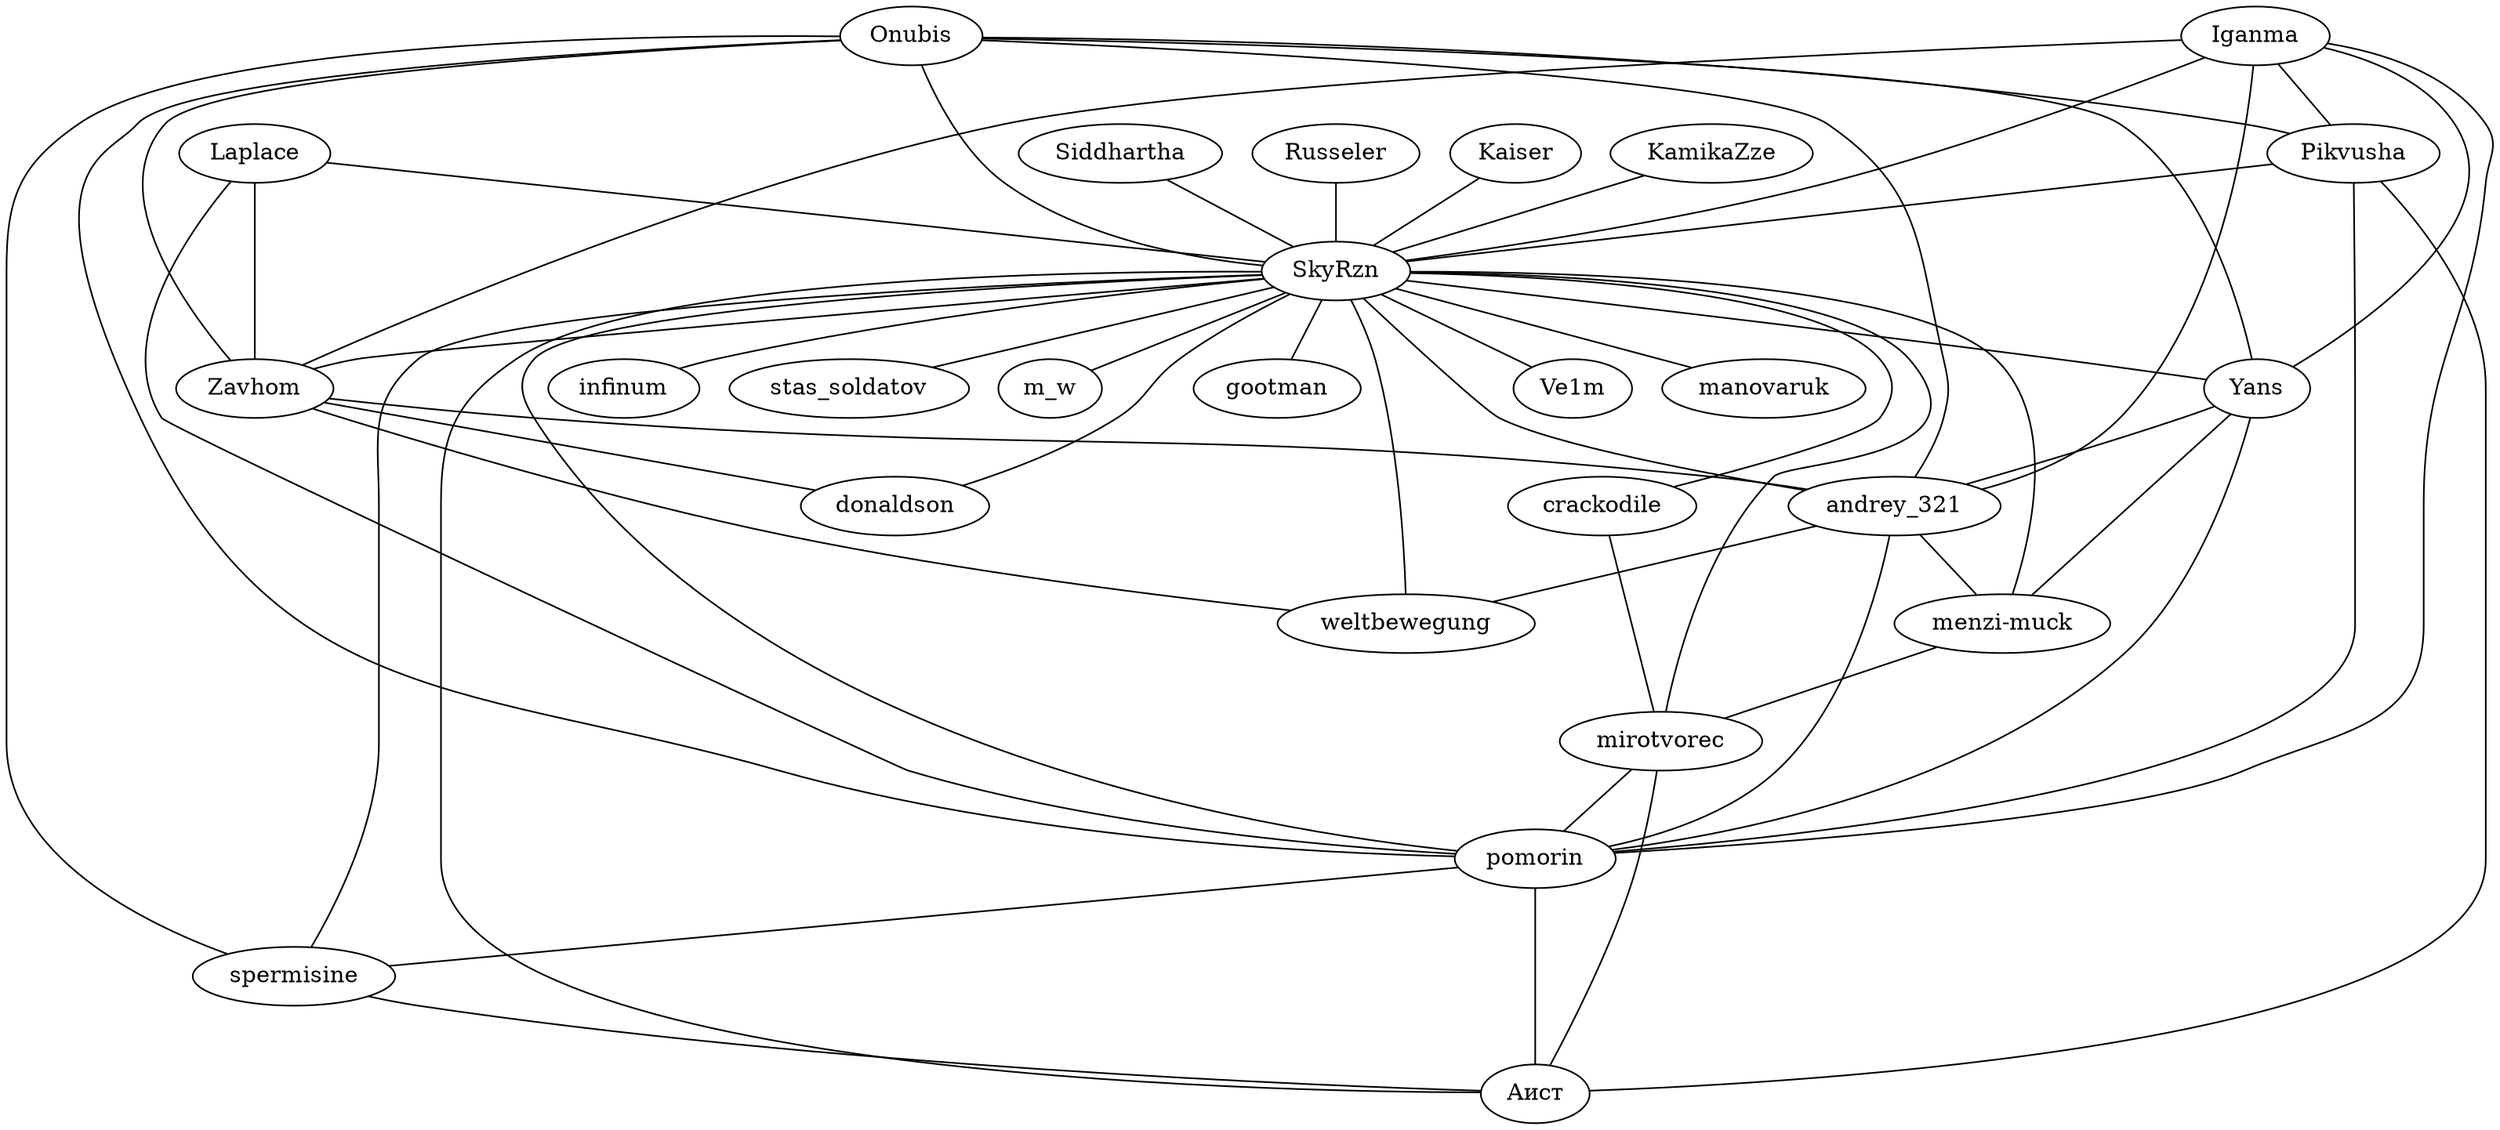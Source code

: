 graph G {
"Pikvusha" -- "Аист";
"Zavhom" -- "weltbewegung";
"Onubis" -- "pomorin";
"Siddhartha" -- "SkyRzn";
"mirotvorec" -- "Аист";
"Yans" -- "menzi-muck";
"Yans" -- "pomorin";
"Laplace" -- "Zavhom";
"SkyRzn" -- "Ve1m";
"SkyRzn" -- "manovaruk";
"SkyRzn" -- "Yans";
"SkyRzn" -- "menzi-muck";
"Pikvusha" -- "SkyRzn";
"pomorin" -- "Аист";
"SkyRzn" -- "infinum";
"Laplace" -- "pomorin";
"crackodile" -- "mirotvorec";
"pomorin" -- "spermisine";
"SkyRzn" -- "Zavhom";
"Yans" -- "andrey_321";
"SkyRzn" -- "spermisine";
"andrey_321" -- "menzi-muck";
"Iganma" -- "Pikvusha";
"menzi-muck" -- "mirotvorec";
"Iganma" -- "SkyRzn";
"Onubis" -- "Yans";
"Iganma" -- "pomorin";
"Iganma" -- "Yans";
"Onubis" -- "andrey_321";
"Onubis" -- "SkyRzn";
"Onubis" -- "Zavhom";
"Onubis" -- "Pikvusha";
"SkyRzn" -- "stas_soldatov";
"SkyRzn" -- "m_w";
"SkyRzn" -- "pomorin";
"mirotvorec" -- "pomorin";
"Onubis" -- "spermisine";
"SkyRzn" -- "crackodile";
"andrey_321" -- "pomorin";
"Laplace" -- "SkyRzn";
"SkyRzn" -- "Аист";
"SkyRzn" -- "andrey_321";
"Iganma" -- "andrey_321";
"Zavhom" -- "donaldson";
"andrey_321" -- "weltbewegung";
"spermisine" -- "Аист";
"Russeler" -- "SkyRzn";
"SkyRzn" -- "weltbewegung";
"Iganma" -- "Zavhom";
"Pikvusha" -- "pomorin";
"SkyRzn" -- "mirotvorec";
"Kaiser" -- "SkyRzn";
"SkyRzn" -- "gootman";
"SkyRzn" -- "donaldson";
"Zavhom" -- "andrey_321";
"KamikaZze" -- "SkyRzn";
}